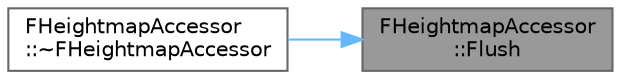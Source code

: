 digraph "FHeightmapAccessor::Flush"
{
 // INTERACTIVE_SVG=YES
 // LATEX_PDF_SIZE
  bgcolor="transparent";
  edge [fontname=Helvetica,fontsize=10,labelfontname=Helvetica,labelfontsize=10];
  node [fontname=Helvetica,fontsize=10,shape=box,height=0.2,width=0.4];
  rankdir="RL";
  Node1 [id="Node000001",label="FHeightmapAccessor\l::Flush",height=0.2,width=0.4,color="gray40", fillcolor="grey60", style="filled", fontcolor="black",tooltip=" "];
  Node1 -> Node2 [id="edge1_Node000001_Node000002",dir="back",color="steelblue1",style="solid",tooltip=" "];
  Node2 [id="Node000002",label="FHeightmapAccessor\l::~FHeightmapAccessor",height=0.2,width=0.4,color="grey40", fillcolor="white", style="filled",URL="$de/d23/structFHeightmapAccessor.html#a4beb26512373d2a81cb2b228b006a98f",tooltip=" "];
}
